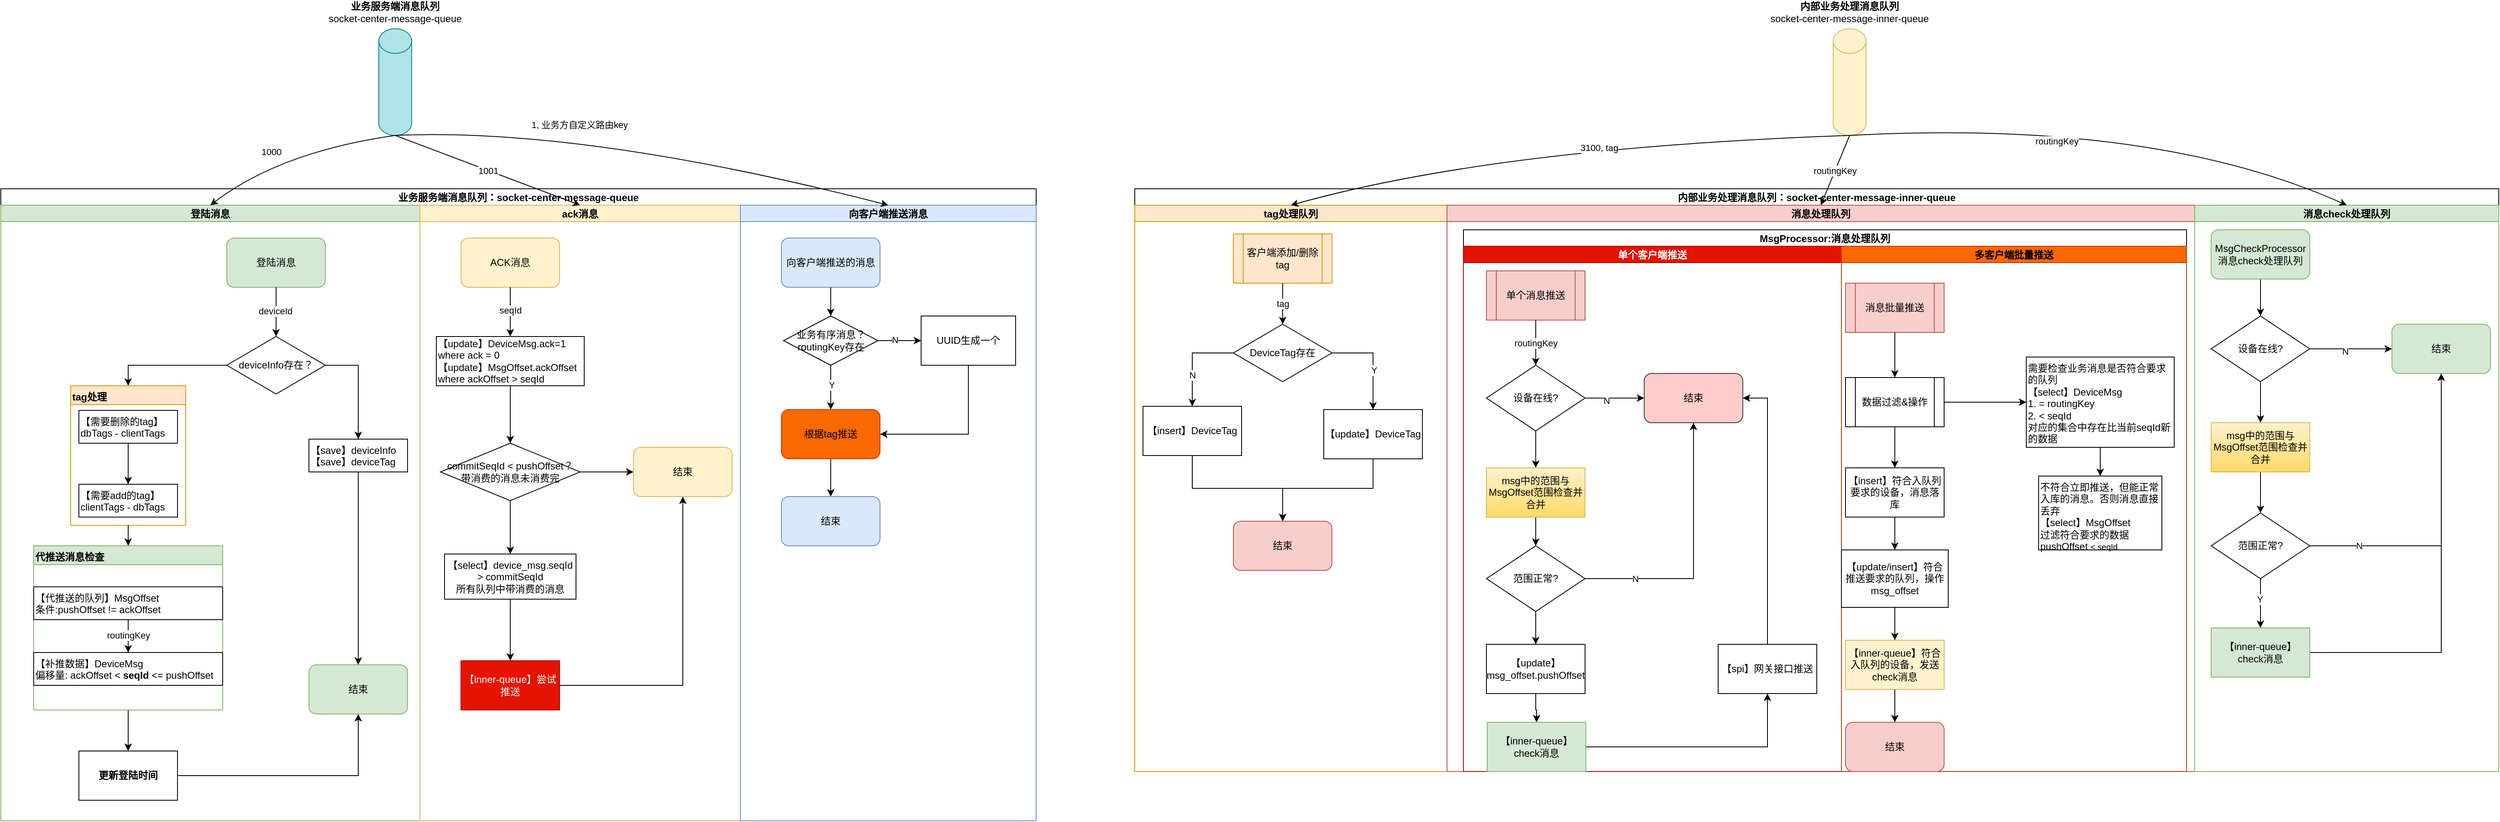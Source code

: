<mxfile version="14.8.3" type="github">
  <diagram id="7w6xEFenMqmiEfSMvMpZ" name="第 1 页">
    <mxGraphModel dx="1940" dy="662" grid="1" gridSize="10" guides="1" tooltips="1" connect="1" arrows="1" fold="1" page="1" pageScale="1" pageWidth="827" pageHeight="1169" math="0" shadow="0">
      <root>
        <mxCell id="0" />
        <mxCell id="1" parent="0" />
        <mxCell id="EohFfbry857YQSvMEl9U-1" value="" style="shape=cylinder3;whiteSpace=wrap;html=1;boundedLbl=1;backgroundOutline=1;size=15;fillColor=#b0e3e6;strokeColor=#0e8088;" parent="1" vertex="1">
          <mxGeometry x="-360" y="60" width="40" height="130" as="geometry" />
        </mxCell>
        <mxCell id="EohFfbry857YQSvMEl9U-2" value="&lt;b&gt;业务服务端消息队列&lt;/b&gt;&lt;br&gt;socket-center-message-queue" style="text;html=1;strokeColor=none;fillColor=none;align=center;verticalAlign=middle;whiteSpace=wrap;rounded=0;" parent="1" vertex="1">
          <mxGeometry x="-425" y="30" width="170" height="20" as="geometry" />
        </mxCell>
        <mxCell id="EohFfbry857YQSvMEl9U-5" value="" style="shape=cylinder3;whiteSpace=wrap;html=1;boundedLbl=1;backgroundOutline=1;size=15;fillColor=#fff2cc;strokeColor=#d6b656;" parent="1" vertex="1">
          <mxGeometry x="1410" y="60" width="40" height="130" as="geometry" />
        </mxCell>
        <mxCell id="EohFfbry857YQSvMEl9U-6" value="&lt;b&gt;内部业务处理消息队列&lt;/b&gt;&lt;br&gt;socket-center-message-inner-queue" style="text;html=1;strokeColor=none;fillColor=none;align=center;verticalAlign=middle;whiteSpace=wrap;rounded=0;" parent="1" vertex="1">
          <mxGeometry x="1330" y="30" width="200" height="20" as="geometry" />
        </mxCell>
        <mxCell id="EohFfbry857YQSvMEl9U-13" value="业务服务端消息队列：socket-center-message-queue" style="swimlane;childLayout=stackLayout;resizeParent=1;resizeParentMax=0;startSize=20;" parent="1" vertex="1">
          <mxGeometry x="-820" y="255" width="1260" height="770" as="geometry">
            <mxRectangle x="-820" y="255" width="270" height="20" as="alternateBounds" />
          </mxGeometry>
        </mxCell>
        <mxCell id="EohFfbry857YQSvMEl9U-14" value="登陆消息" style="swimlane;startSize=20;fillColor=#d5e8d4;strokeColor=#82b366;" parent="EohFfbry857YQSvMEl9U-13" vertex="1">
          <mxGeometry y="20" width="510" height="750" as="geometry">
            <mxRectangle y="20" width="30" height="850" as="alternateBounds" />
          </mxGeometry>
        </mxCell>
        <mxCell id="EohFfbry857YQSvMEl9U-7" value="登陆消息" style="rounded=1;whiteSpace=wrap;html=1;fillColor=#d5e8d4;strokeColor=#82b366;" parent="EohFfbry857YQSvMEl9U-14" vertex="1">
          <mxGeometry x="275" y="40" width="120" height="60" as="geometry" />
        </mxCell>
        <mxCell id="EohFfbry857YQSvMEl9U-23" value="deviceInfo存在？" style="rhombus;whiteSpace=wrap;html=1;" parent="EohFfbry857YQSvMEl9U-14" vertex="1">
          <mxGeometry x="275" y="160" width="120" height="70" as="geometry" />
        </mxCell>
        <mxCell id="EohFfbry857YQSvMEl9U-24" style="edgeStyle=orthogonalEdgeStyle;rounded=0;orthogonalLoop=1;jettySize=auto;html=1;" parent="EohFfbry857YQSvMEl9U-14" source="EohFfbry857YQSvMEl9U-7" target="EohFfbry857YQSvMEl9U-23" edge="1">
          <mxGeometry relative="1" as="geometry" />
        </mxCell>
        <mxCell id="EohFfbry857YQSvMEl9U-25" value="deviceId" style="edgeLabel;html=1;align=center;verticalAlign=middle;resizable=0;points=[];" parent="EohFfbry857YQSvMEl9U-24" vertex="1" connectable="0">
          <mxGeometry x="-0.033" y="-1" relative="1" as="geometry">
            <mxPoint as="offset" />
          </mxGeometry>
        </mxCell>
        <mxCell id="EohFfbry857YQSvMEl9U-27" value="&lt;div style=&quot;&quot;&gt;&lt;span&gt;【save】deviceInfo&lt;/span&gt;&lt;/div&gt;&lt;span&gt;&lt;div style=&quot;&quot;&gt;&lt;span&gt;【save】deviceTag&lt;/span&gt;&lt;/div&gt;&lt;/span&gt;" style="rounded=0;whiteSpace=wrap;html=1;verticalAlign=top;align=left;" parent="EohFfbry857YQSvMEl9U-14" vertex="1">
          <mxGeometry x="375" y="285" width="120" height="40" as="geometry" />
        </mxCell>
        <mxCell id="EohFfbry857YQSvMEl9U-28" style="edgeStyle=orthogonalEdgeStyle;rounded=0;orthogonalLoop=1;jettySize=auto;html=1;exitX=1;exitY=0.5;exitDx=0;exitDy=0;" parent="EohFfbry857YQSvMEl9U-14" source="EohFfbry857YQSvMEl9U-23" target="EohFfbry857YQSvMEl9U-27" edge="1">
          <mxGeometry relative="1" as="geometry" />
        </mxCell>
        <mxCell id="EohFfbry857YQSvMEl9U-34" value="tag处理" style="swimlane;align=left;verticalAlign=top;fillColor=#ffe6cc;strokeColor=#d79b00;" parent="EohFfbry857YQSvMEl9U-14" vertex="1">
          <mxGeometry x="85" y="220" width="140" height="170" as="geometry">
            <mxRectangle x="85" y="260" width="70" height="23" as="alternateBounds" />
          </mxGeometry>
        </mxCell>
        <mxCell id="EohFfbry857YQSvMEl9U-29" value="【需要删除的tag】dbTags - clientTags" style="rounded=0;whiteSpace=wrap;html=1;align=left;verticalAlign=top;" parent="EohFfbry857YQSvMEl9U-34" vertex="1">
          <mxGeometry x="10" y="30" width="120" height="40" as="geometry" />
        </mxCell>
        <mxCell id="EohFfbry857YQSvMEl9U-30" value="【需要add的tag】clientTags - dbTags" style="rounded=0;whiteSpace=wrap;html=1;align=left;verticalAlign=top;" parent="EohFfbry857YQSvMEl9U-34" vertex="1">
          <mxGeometry x="10" y="120" width="120" height="40" as="geometry" />
        </mxCell>
        <mxCell id="EohFfbry857YQSvMEl9U-33" style="edgeStyle=orthogonalEdgeStyle;rounded=0;orthogonalLoop=1;jettySize=auto;html=1;" parent="EohFfbry857YQSvMEl9U-34" source="EohFfbry857YQSvMEl9U-29" target="EohFfbry857YQSvMEl9U-30" edge="1">
          <mxGeometry relative="1" as="geometry" />
        </mxCell>
        <mxCell id="EohFfbry857YQSvMEl9U-35" style="edgeStyle=orthogonalEdgeStyle;rounded=0;orthogonalLoop=1;jettySize=auto;html=1;entryX=0.5;entryY=0;entryDx=0;entryDy=0;exitX=0;exitY=0.5;exitDx=0;exitDy=0;" parent="EohFfbry857YQSvMEl9U-14" source="EohFfbry857YQSvMEl9U-23" target="EohFfbry857YQSvMEl9U-34" edge="1">
          <mxGeometry relative="1" as="geometry" />
        </mxCell>
        <mxCell id="iMkB06L4qrf0kSZZPwwf-2" value="" style="edgeStyle=orthogonalEdgeStyle;rounded=0;orthogonalLoop=1;jettySize=auto;html=1;" edge="1" parent="EohFfbry857YQSvMEl9U-14" source="EohFfbry857YQSvMEl9U-36" target="iMkB06L4qrf0kSZZPwwf-1">
          <mxGeometry relative="1" as="geometry" />
        </mxCell>
        <mxCell id="EohFfbry857YQSvMEl9U-36" value="代推送消息检查" style="swimlane;align=left;verticalAlign=top;fillColor=#d5e8d4;strokeColor=#82b366;" parent="EohFfbry857YQSvMEl9U-14" vertex="1">
          <mxGeometry x="40" y="415" width="230" height="200" as="geometry">
            <mxRectangle x="40" y="490" width="120" height="23" as="alternateBounds" />
          </mxGeometry>
        </mxCell>
        <mxCell id="EohFfbry857YQSvMEl9U-39" style="edgeStyle=orthogonalEdgeStyle;rounded=0;orthogonalLoop=1;jettySize=auto;html=1;" parent="EohFfbry857YQSvMEl9U-36" source="EohFfbry857YQSvMEl9U-37" target="EohFfbry857YQSvMEl9U-38" edge="1">
          <mxGeometry relative="1" as="geometry" />
        </mxCell>
        <mxCell id="EohFfbry857YQSvMEl9U-45" value="routingKey" style="edgeLabel;html=1;align=center;verticalAlign=middle;resizable=0;points=[];" parent="EohFfbry857YQSvMEl9U-39" vertex="1" connectable="0">
          <mxGeometry x="-0.05" relative="1" as="geometry">
            <mxPoint as="offset" />
          </mxGeometry>
        </mxCell>
        <mxCell id="EohFfbry857YQSvMEl9U-37" value="【代推送的队列】MsgOffset&lt;br&gt;条件:pushOffset !=&amp;nbsp;ackOffset" style="rounded=0;whiteSpace=wrap;html=1;align=left;verticalAlign=top;" parent="EohFfbry857YQSvMEl9U-36" vertex="1">
          <mxGeometry y="50" width="230" height="40" as="geometry" />
        </mxCell>
        <mxCell id="EohFfbry857YQSvMEl9U-38" value="【补推数据】DeviceMsg&lt;br&gt;偏移量: ackOffset &amp;lt; &lt;b&gt;seqId&lt;/b&gt; &amp;lt;= pushOffset" style="rounded=0;whiteSpace=wrap;html=1;align=left;verticalAlign=top;" parent="EohFfbry857YQSvMEl9U-36" vertex="1">
          <mxGeometry y="130" width="230" height="40" as="geometry" />
        </mxCell>
        <mxCell id="EohFfbry857YQSvMEl9U-47" style="edgeStyle=orthogonalEdgeStyle;rounded=0;orthogonalLoop=1;jettySize=auto;html=1;" parent="EohFfbry857YQSvMEl9U-14" source="EohFfbry857YQSvMEl9U-34" target="EohFfbry857YQSvMEl9U-36" edge="1">
          <mxGeometry relative="1" as="geometry" />
        </mxCell>
        <mxCell id="EohFfbry857YQSvMEl9U-41" value="结束" style="rounded=1;whiteSpace=wrap;html=1;align=center;verticalAlign=middle;fillColor=#d5e8d4;strokeColor=#82b366;" parent="EohFfbry857YQSvMEl9U-14" vertex="1">
          <mxGeometry x="375" y="560" width="120" height="60" as="geometry" />
        </mxCell>
        <mxCell id="EohFfbry857YQSvMEl9U-43" style="edgeStyle=orthogonalEdgeStyle;rounded=0;orthogonalLoop=1;jettySize=auto;html=1;" parent="EohFfbry857YQSvMEl9U-14" source="EohFfbry857YQSvMEl9U-27" target="EohFfbry857YQSvMEl9U-41" edge="1">
          <mxGeometry relative="1" as="geometry" />
        </mxCell>
        <mxCell id="iMkB06L4qrf0kSZZPwwf-3" style="edgeStyle=orthogonalEdgeStyle;rounded=0;orthogonalLoop=1;jettySize=auto;html=1;entryX=0.5;entryY=1;entryDx=0;entryDy=0;" edge="1" parent="EohFfbry857YQSvMEl9U-14" source="iMkB06L4qrf0kSZZPwwf-1" target="EohFfbry857YQSvMEl9U-41">
          <mxGeometry relative="1" as="geometry" />
        </mxCell>
        <mxCell id="iMkB06L4qrf0kSZZPwwf-1" value="更新登陆时间" style="whiteSpace=wrap;html=1;fontStyle=1;align=center;verticalAlign=middle;startSize=23;" vertex="1" parent="EohFfbry857YQSvMEl9U-14">
          <mxGeometry x="95" y="665" width="120" height="60" as="geometry" />
        </mxCell>
        <mxCell id="EohFfbry857YQSvMEl9U-15" value="ack消息" style="swimlane;startSize=20;fillColor=#fff2cc;strokeColor=#d6b656;" parent="EohFfbry857YQSvMEl9U-13" vertex="1">
          <mxGeometry x="510" y="20" width="390" height="750" as="geometry">
            <mxRectangle x="540" y="20" width="30" height="850" as="alternateBounds" />
          </mxGeometry>
        </mxCell>
        <mxCell id="EohFfbry857YQSvMEl9U-8" value="ACK消息" style="rounded=1;whiteSpace=wrap;html=1;fillColor=#fff2cc;strokeColor=#d6b656;" parent="EohFfbry857YQSvMEl9U-15" vertex="1">
          <mxGeometry x="50" y="40" width="120" height="60" as="geometry" />
        </mxCell>
        <mxCell id="iMkB06L4qrf0kSZZPwwf-27" value="" style="edgeStyle=orthogonalEdgeStyle;rounded=0;orthogonalLoop=1;jettySize=auto;html=1;" edge="1" parent="EohFfbry857YQSvMEl9U-15" source="EohFfbry857YQSvMEl9U-48" target="iMkB06L4qrf0kSZZPwwf-26">
          <mxGeometry relative="1" as="geometry" />
        </mxCell>
        <mxCell id="EohFfbry857YQSvMEl9U-48" value="【update】DeviceMsg.ack=1 where ack = 0&lt;br&gt;【update】MsgOffset.ackOffset where ackOffset &amp;gt; seqId" style="rounded=0;whiteSpace=wrap;html=1;align=left;verticalAlign=middle;" parent="EohFfbry857YQSvMEl9U-15" vertex="1">
          <mxGeometry x="20" y="160" width="180" height="60" as="geometry" />
        </mxCell>
        <mxCell id="EohFfbry857YQSvMEl9U-49" style="edgeStyle=orthogonalEdgeStyle;rounded=0;orthogonalLoop=1;jettySize=auto;html=1;" parent="EohFfbry857YQSvMEl9U-15" source="EohFfbry857YQSvMEl9U-8" target="EohFfbry857YQSvMEl9U-48" edge="1">
          <mxGeometry relative="1" as="geometry" />
        </mxCell>
        <mxCell id="EohFfbry857YQSvMEl9U-50" value="seqId" style="edgeLabel;html=1;align=center;verticalAlign=middle;resizable=0;points=[];" parent="EohFfbry857YQSvMEl9U-49" vertex="1" connectable="0">
          <mxGeometry x="-0.067" relative="1" as="geometry">
            <mxPoint as="offset" />
          </mxGeometry>
        </mxCell>
        <mxCell id="iMkB06L4qrf0kSZZPwwf-30" style="edgeStyle=orthogonalEdgeStyle;rounded=0;orthogonalLoop=1;jettySize=auto;html=1;entryX=0;entryY=0.5;entryDx=0;entryDy=0;" edge="1" parent="EohFfbry857YQSvMEl9U-15" source="iMkB06L4qrf0kSZZPwwf-26" target="iMkB06L4qrf0kSZZPwwf-29">
          <mxGeometry relative="1" as="geometry" />
        </mxCell>
        <mxCell id="iMkB06L4qrf0kSZZPwwf-32" value="" style="edgeStyle=orthogonalEdgeStyle;rounded=0;orthogonalLoop=1;jettySize=auto;html=1;" edge="1" parent="EohFfbry857YQSvMEl9U-15" source="iMkB06L4qrf0kSZZPwwf-26" target="iMkB06L4qrf0kSZZPwwf-31">
          <mxGeometry relative="1" as="geometry" />
        </mxCell>
        <mxCell id="iMkB06L4qrf0kSZZPwwf-26" value="commitSeqId &amp;lt;&amp;nbsp;pushOffset？&lt;br&gt;带消费的消息未消费完" style="rhombus;whiteSpace=wrap;html=1;rounded=0;align=center;" vertex="1" parent="EohFfbry857YQSvMEl9U-15">
          <mxGeometry x="25" y="290" width="170" height="70" as="geometry" />
        </mxCell>
        <mxCell id="iMkB06L4qrf0kSZZPwwf-29" value="结束" style="rounded=1;whiteSpace=wrap;html=1;align=center;verticalAlign=middle;fillColor=#fff2cc;strokeColor=#d6b656;" vertex="1" parent="EohFfbry857YQSvMEl9U-15">
          <mxGeometry x="260" y="295" width="120" height="60" as="geometry" />
        </mxCell>
        <mxCell id="iMkB06L4qrf0kSZZPwwf-34" style="edgeStyle=orthogonalEdgeStyle;rounded=0;orthogonalLoop=1;jettySize=auto;html=1;entryX=0.5;entryY=0;entryDx=0;entryDy=0;" edge="1" parent="EohFfbry857YQSvMEl9U-15" source="iMkB06L4qrf0kSZZPwwf-31" target="iMkB06L4qrf0kSZZPwwf-33">
          <mxGeometry relative="1" as="geometry" />
        </mxCell>
        <mxCell id="iMkB06L4qrf0kSZZPwwf-31" value="【select】device_msg.seqId &amp;gt; commitSeqId&lt;br&gt;所有队列中带消费的消息" style="whiteSpace=wrap;html=1;rounded=0;" vertex="1" parent="EohFfbry857YQSvMEl9U-15">
          <mxGeometry x="30" y="425" width="160" height="55" as="geometry" />
        </mxCell>
        <mxCell id="iMkB06L4qrf0kSZZPwwf-35" style="edgeStyle=orthogonalEdgeStyle;rounded=0;orthogonalLoop=1;jettySize=auto;html=1;entryX=0.5;entryY=1;entryDx=0;entryDy=0;" edge="1" parent="EohFfbry857YQSvMEl9U-15" source="iMkB06L4qrf0kSZZPwwf-33" target="iMkB06L4qrf0kSZZPwwf-29">
          <mxGeometry relative="1" as="geometry" />
        </mxCell>
        <mxCell id="iMkB06L4qrf0kSZZPwwf-33" value="【inner-queue】尝试推送" style="rounded=0;whiteSpace=wrap;html=1;align=center;verticalAlign=middle;fillColor=#e51400;strokeColor=#B20000;fontColor=#ffffff;" vertex="1" parent="EohFfbry857YQSvMEl9U-15">
          <mxGeometry x="50" y="555" width="120" height="60" as="geometry" />
        </mxCell>
        <mxCell id="iMkB06L4qrf0kSZZPwwf-6" value="向客户端推送消息" style="swimlane;startSize=20;fillColor=#dae8fc;strokeColor=#6c8ebf;" vertex="1" parent="EohFfbry857YQSvMEl9U-13">
          <mxGeometry x="900" y="20" width="360" height="750" as="geometry">
            <mxRectangle x="540" y="20" width="30" height="850" as="alternateBounds" />
          </mxGeometry>
        </mxCell>
        <mxCell id="EohFfbry857YQSvMEl9U-9" value="向客户端推送的消息" style="rounded=1;whiteSpace=wrap;html=1;fillColor=#dae8fc;strokeColor=#6c8ebf;" parent="iMkB06L4qrf0kSZZPwwf-6" vertex="1">
          <mxGeometry x="50" y="40" width="120" height="60" as="geometry" />
        </mxCell>
        <mxCell id="iMkB06L4qrf0kSZZPwwf-21" style="edgeStyle=orthogonalEdgeStyle;rounded=0;orthogonalLoop=1;jettySize=auto;html=1;" edge="1" parent="iMkB06L4qrf0kSZZPwwf-6" source="EohFfbry857YQSvMEl9U-66" target="EohFfbry857YQSvMEl9U-72">
          <mxGeometry relative="1" as="geometry" />
        </mxCell>
        <mxCell id="iMkB06L4qrf0kSZZPwwf-22" value="N" style="edgeLabel;html=1;align=center;verticalAlign=middle;resizable=0;points=[];" vertex="1" connectable="0" parent="iMkB06L4qrf0kSZZPwwf-21">
          <mxGeometry x="-0.21" y="1" relative="1" as="geometry">
            <mxPoint as="offset" />
          </mxGeometry>
        </mxCell>
        <mxCell id="iMkB06L4qrf0kSZZPwwf-24" style="edgeStyle=orthogonalEdgeStyle;rounded=0;orthogonalLoop=1;jettySize=auto;html=1;entryX=0.5;entryY=0;entryDx=0;entryDy=0;" edge="1" parent="iMkB06L4qrf0kSZZPwwf-6" source="EohFfbry857YQSvMEl9U-66" target="EohFfbry857YQSvMEl9U-144">
          <mxGeometry relative="1" as="geometry" />
        </mxCell>
        <mxCell id="iMkB06L4qrf0kSZZPwwf-25" value="Y" style="edgeLabel;html=1;align=center;verticalAlign=middle;resizable=0;points=[];" vertex="1" connectable="0" parent="iMkB06L4qrf0kSZZPwwf-24">
          <mxGeometry x="-0.137" y="1" relative="1" as="geometry">
            <mxPoint as="offset" />
          </mxGeometry>
        </mxCell>
        <mxCell id="EohFfbry857YQSvMEl9U-66" value="业务有序消息？&lt;br&gt;routingKey存在" style="rhombus;whiteSpace=wrap;html=1;align=center;verticalAlign=middle;" parent="iMkB06L4qrf0kSZZPwwf-6" vertex="1">
          <mxGeometry x="52.5" y="135" width="115" height="60" as="geometry" />
        </mxCell>
        <mxCell id="EohFfbry857YQSvMEl9U-67" style="edgeStyle=orthogonalEdgeStyle;rounded=0;orthogonalLoop=1;jettySize=auto;html=1;" parent="iMkB06L4qrf0kSZZPwwf-6" source="EohFfbry857YQSvMEl9U-9" target="EohFfbry857YQSvMEl9U-66" edge="1">
          <mxGeometry relative="1" as="geometry" />
        </mxCell>
        <mxCell id="iMkB06L4qrf0kSZZPwwf-23" style="edgeStyle=orthogonalEdgeStyle;rounded=0;orthogonalLoop=1;jettySize=auto;html=1;entryX=1;entryY=0.5;entryDx=0;entryDy=0;exitX=0.5;exitY=1;exitDx=0;exitDy=0;" edge="1" parent="iMkB06L4qrf0kSZZPwwf-6" source="EohFfbry857YQSvMEl9U-72" target="EohFfbry857YQSvMEl9U-144">
          <mxGeometry relative="1" as="geometry" />
        </mxCell>
        <mxCell id="EohFfbry857YQSvMEl9U-72" value="UUID生成一个" style="rounded=0;whiteSpace=wrap;html=1;align=center;verticalAlign=middle;" parent="iMkB06L4qrf0kSZZPwwf-6" vertex="1">
          <mxGeometry x="220" y="135" width="115" height="60" as="geometry" />
        </mxCell>
        <mxCell id="iMkB06L4qrf0kSZZPwwf-37" style="edgeStyle=orthogonalEdgeStyle;rounded=0;orthogonalLoop=1;jettySize=auto;html=1;" edge="1" parent="iMkB06L4qrf0kSZZPwwf-6" source="EohFfbry857YQSvMEl9U-144" target="iMkB06L4qrf0kSZZPwwf-36">
          <mxGeometry relative="1" as="geometry" />
        </mxCell>
        <mxCell id="EohFfbry857YQSvMEl9U-144" value="根据tag推送" style="rounded=1;whiteSpace=wrap;html=1;align=center;verticalAlign=middle;fillColor=#fa6800;strokeColor=#C73500;fontColor=#000000;" parent="iMkB06L4qrf0kSZZPwwf-6" vertex="1">
          <mxGeometry x="50" y="249" width="120" height="60" as="geometry" />
        </mxCell>
        <mxCell id="iMkB06L4qrf0kSZZPwwf-36" value="结束" style="rounded=1;whiteSpace=wrap;html=1;fillColor=#dae8fc;strokeColor=#6c8ebf;" vertex="1" parent="iMkB06L4qrf0kSZZPwwf-6">
          <mxGeometry x="50" y="355" width="120" height="60" as="geometry" />
        </mxCell>
        <mxCell id="EohFfbry857YQSvMEl9U-18" value="" style="curved=1;endArrow=classic;html=1;exitX=0.5;exitY=1;exitDx=0;exitDy=0;exitPerimeter=0;entryX=0.5;entryY=0;entryDx=0;entryDy=0;" parent="1" source="EohFfbry857YQSvMEl9U-1" target="EohFfbry857YQSvMEl9U-14" edge="1">
          <mxGeometry width="50" height="50" relative="1" as="geometry">
            <mxPoint x="-465" y="175" as="sourcePoint" />
            <mxPoint x="-425" y="185" as="targetPoint" />
            <Array as="points">
              <mxPoint x="-480" y="210" />
            </Array>
          </mxGeometry>
        </mxCell>
        <mxCell id="EohFfbry857YQSvMEl9U-20" value="1000" style="edgeLabel;html=1;align=center;verticalAlign=middle;resizable=0;points=[];" parent="EohFfbry857YQSvMEl9U-18" vertex="1" connectable="0">
          <mxGeometry x="0.207" y="-7" relative="1" as="geometry">
            <mxPoint as="offset" />
          </mxGeometry>
        </mxCell>
        <mxCell id="EohFfbry857YQSvMEl9U-79" value="" style="curved=1;endArrow=classic;html=1;entryX=0.5;entryY=0;entryDx=0;entryDy=0;" parent="1" target="iMkB06L4qrf0kSZZPwwf-6" edge="1">
          <mxGeometry width="50" height="50" relative="1" as="geometry">
            <mxPoint x="-340" y="190" as="sourcePoint" />
            <mxPoint x="93.5" y="315" as="targetPoint" />
            <Array as="points">
              <mxPoint x="-110" y="180" />
            </Array>
          </mxGeometry>
        </mxCell>
        <mxCell id="EohFfbry857YQSvMEl9U-215" value="1, 业务方自定义路由key" style="edgeLabel;html=1;align=center;verticalAlign=middle;resizable=0;points=[];" parent="EohFfbry857YQSvMEl9U-79" vertex="1" connectable="0">
          <mxGeometry x="-0.268" y="4" relative="1" as="geometry">
            <mxPoint as="offset" />
          </mxGeometry>
        </mxCell>
        <mxCell id="EohFfbry857YQSvMEl9U-80" value="内部业务处理消息队列：socket-center-message-inner-queue" style="swimlane;childLayout=stackLayout;resizeParent=1;resizeParentMax=0;startSize=20;align=center;verticalAlign=middle;" parent="1" vertex="1">
          <mxGeometry x="560" y="255" width="1660" height="710" as="geometry">
            <mxRectangle x="430" y="255" width="370" height="20" as="alternateBounds" />
          </mxGeometry>
        </mxCell>
        <mxCell id="EohFfbry857YQSvMEl9U-81" value="tag处理队列" style="swimlane;startSize=20;fillColor=#ffe6cc;strokeColor=#d79b00;" parent="EohFfbry857YQSvMEl9U-80" vertex="1">
          <mxGeometry y="20" width="380" height="690" as="geometry">
            <mxRectangle y="20" width="30" height="460" as="alternateBounds" />
          </mxGeometry>
        </mxCell>
        <mxCell id="EohFfbry857YQSvMEl9U-164" value="&lt;span&gt;客户端添加/删除tag&lt;/span&gt;" style="shape=process;whiteSpace=wrap;html=1;backgroundOutline=1;align=center;verticalAlign=middle;fillColor=#ffe6cc;strokeColor=#d79b00;" parent="EohFfbry857YQSvMEl9U-81" vertex="1">
          <mxGeometry x="120" y="35" width="120" height="60" as="geometry" />
        </mxCell>
        <mxCell id="EohFfbry857YQSvMEl9U-167" value="tag" style="edgeStyle=orthogonalEdgeStyle;rounded=0;orthogonalLoop=1;jettySize=auto;html=1;" parent="EohFfbry857YQSvMEl9U-81" source="EohFfbry857YQSvMEl9U-164" target="EohFfbry857YQSvMEl9U-94" edge="1">
          <mxGeometry relative="1" as="geometry" />
        </mxCell>
        <mxCell id="EohFfbry857YQSvMEl9U-94" value="DeviceTag存在" style="rhombus;whiteSpace=wrap;html=1;align=center;verticalAlign=middle;" parent="EohFfbry857YQSvMEl9U-81" vertex="1">
          <mxGeometry x="120" y="145" width="120" height="70" as="geometry" />
        </mxCell>
        <mxCell id="EohFfbry857YQSvMEl9U-221" style="edgeStyle=orthogonalEdgeStyle;rounded=0;orthogonalLoop=1;jettySize=auto;html=1;exitX=1;exitY=0.5;exitDx=0;exitDy=0;" parent="EohFfbry857YQSvMEl9U-81" source="EohFfbry857YQSvMEl9U-94" target="EohFfbry857YQSvMEl9U-99" edge="1">
          <mxGeometry relative="1" as="geometry" />
        </mxCell>
        <mxCell id="EohFfbry857YQSvMEl9U-223" value="Y" style="edgeLabel;html=1;align=center;verticalAlign=middle;resizable=0;points=[];" parent="EohFfbry857YQSvMEl9U-221" vertex="1" connectable="0">
          <mxGeometry x="0.196" y="1" relative="1" as="geometry">
            <mxPoint as="offset" />
          </mxGeometry>
        </mxCell>
        <mxCell id="EohFfbry857YQSvMEl9U-99" value="【update】DeviceTag" style="rounded=0;whiteSpace=wrap;html=1;align=center;verticalAlign=middle;" parent="EohFfbry857YQSvMEl9U-81" vertex="1">
          <mxGeometry x="230" y="249" width="120" height="60" as="geometry" />
        </mxCell>
        <mxCell id="EohFfbry857YQSvMEl9U-117" style="edgeStyle=orthogonalEdgeStyle;rounded=0;orthogonalLoop=1;jettySize=auto;html=1;entryX=0.5;entryY=0;entryDx=0;entryDy=0;exitX=0.5;exitY=1;exitDx=0;exitDy=0;" parent="EohFfbry857YQSvMEl9U-81" source="EohFfbry857YQSvMEl9U-99" target="EohFfbry857YQSvMEl9U-116" edge="1">
          <mxGeometry relative="1" as="geometry">
            <Array as="points">
              <mxPoint x="290" y="345" />
              <mxPoint x="180" y="345" />
            </Array>
          </mxGeometry>
        </mxCell>
        <mxCell id="EohFfbry857YQSvMEl9U-116" value="结束" style="rounded=1;whiteSpace=wrap;html=1;align=center;verticalAlign=middle;fillColor=#f8cecc;strokeColor=#b85450;" parent="EohFfbry857YQSvMEl9U-81" vertex="1">
          <mxGeometry x="120" y="385" width="120" height="60" as="geometry" />
        </mxCell>
        <mxCell id="EohFfbry857YQSvMEl9U-97" value="【insert】DeviceTag" style="rounded=0;whiteSpace=wrap;html=1;align=center;verticalAlign=middle;" parent="EohFfbry857YQSvMEl9U-81" vertex="1">
          <mxGeometry x="10" y="245" width="120" height="60" as="geometry" />
        </mxCell>
        <mxCell id="EohFfbry857YQSvMEl9U-122" style="edgeStyle=orthogonalEdgeStyle;rounded=0;orthogonalLoop=1;jettySize=auto;html=1;entryX=0.5;entryY=0;entryDx=0;entryDy=0;" parent="EohFfbry857YQSvMEl9U-81" source="EohFfbry857YQSvMEl9U-97" target="EohFfbry857YQSvMEl9U-116" edge="1">
          <mxGeometry relative="1" as="geometry" />
        </mxCell>
        <mxCell id="EohFfbry857YQSvMEl9U-220" style="edgeStyle=orthogonalEdgeStyle;rounded=0;orthogonalLoop=1;jettySize=auto;html=1;entryX=0.5;entryY=0;entryDx=0;entryDy=0;exitX=0;exitY=0.5;exitDx=0;exitDy=0;" parent="EohFfbry857YQSvMEl9U-81" source="EohFfbry857YQSvMEl9U-94" target="EohFfbry857YQSvMEl9U-97" edge="1">
          <mxGeometry relative="1" as="geometry" />
        </mxCell>
        <mxCell id="EohFfbry857YQSvMEl9U-222" value="N" style="edgeLabel;html=1;align=center;verticalAlign=middle;resizable=0;points=[];" parent="EohFfbry857YQSvMEl9U-220" vertex="1" connectable="0">
          <mxGeometry x="0.341" relative="1" as="geometry">
            <mxPoint as="offset" />
          </mxGeometry>
        </mxCell>
        <mxCell id="EohFfbry857YQSvMEl9U-82" value="消息处理队列" style="swimlane;startSize=20;fillColor=#f8cecc;strokeColor=#b85450;" parent="EohFfbry857YQSvMEl9U-80" vertex="1">
          <mxGeometry x="380" y="20" width="910" height="690" as="geometry">
            <mxRectangle x="580" y="20" width="30" height="1249" as="alternateBounds" />
          </mxGeometry>
        </mxCell>
        <mxCell id="EohFfbry857YQSvMEl9U-224" value="MsgProcessor:消息处理队列" style="swimlane;childLayout=stackLayout;resizeParent=1;resizeParentMax=0;startSize=20;align=center;verticalAlign=middle;" parent="EohFfbry857YQSvMEl9U-82" vertex="1">
          <mxGeometry x="20" y="30" width="880" height="660" as="geometry" />
        </mxCell>
        <mxCell id="EohFfbry857YQSvMEl9U-225" value="单个客户端推送" style="swimlane;startSize=20;fillColor=#e51400;strokeColor=#B20000;fontColor=#ffffff;" parent="EohFfbry857YQSvMEl9U-224" vertex="1">
          <mxGeometry y="20" width="460" height="640" as="geometry">
            <mxRectangle y="20" width="30" height="640" as="alternateBounds" />
          </mxGeometry>
        </mxCell>
        <mxCell id="EohFfbry857YQSvMEl9U-160" value="&lt;span&gt;单个消息推送&lt;/span&gt;" style="shape=process;whiteSpace=wrap;html=1;backgroundOutline=1;align=center;verticalAlign=middle;fillColor=#f8cecc;strokeColor=#b85450;" parent="EohFfbry857YQSvMEl9U-225" vertex="1">
          <mxGeometry x="28" y="30" width="120" height="60" as="geometry" />
        </mxCell>
        <mxCell id="iMkB06L4qrf0kSZZPwwf-40" style="edgeStyle=orthogonalEdgeStyle;rounded=0;orthogonalLoop=1;jettySize=auto;html=1;entryX=0;entryY=0.5;entryDx=0;entryDy=0;" edge="1" parent="EohFfbry857YQSvMEl9U-225" source="EohFfbry857YQSvMEl9U-125" target="iMkB06L4qrf0kSZZPwwf-39">
          <mxGeometry relative="1" as="geometry" />
        </mxCell>
        <mxCell id="iMkB06L4qrf0kSZZPwwf-47" value="N" style="edgeLabel;html=1;align=center;verticalAlign=middle;resizable=0;points=[];" vertex="1" connectable="0" parent="iMkB06L4qrf0kSZZPwwf-40">
          <mxGeometry x="-0.291" y="-3" relative="1" as="geometry">
            <mxPoint as="offset" />
          </mxGeometry>
        </mxCell>
        <mxCell id="iMkB06L4qrf0kSZZPwwf-42" style="edgeStyle=orthogonalEdgeStyle;rounded=0;orthogonalLoop=1;jettySize=auto;html=1;entryX=0.5;entryY=0;entryDx=0;entryDy=0;" edge="1" parent="EohFfbry857YQSvMEl9U-225" source="EohFfbry857YQSvMEl9U-125" target="iMkB06L4qrf0kSZZPwwf-41">
          <mxGeometry relative="1" as="geometry" />
        </mxCell>
        <mxCell id="EohFfbry857YQSvMEl9U-125" value="设备在线?" style="rhombus;whiteSpace=wrap;html=1;align=center;verticalAlign=middle;" parent="EohFfbry857YQSvMEl9U-225" vertex="1">
          <mxGeometry x="28" y="145" width="120" height="80" as="geometry" />
        </mxCell>
        <mxCell id="EohFfbry857YQSvMEl9U-163" value="routingKey" style="edgeStyle=orthogonalEdgeStyle;rounded=0;orthogonalLoop=1;jettySize=auto;html=1;entryX=0.5;entryY=0;entryDx=0;entryDy=0;" parent="EohFfbry857YQSvMEl9U-225" source="EohFfbry857YQSvMEl9U-160" target="EohFfbry857YQSvMEl9U-125" edge="1">
          <mxGeometry relative="1" as="geometry" />
        </mxCell>
        <mxCell id="iMkB06L4qrf0kSZZPwwf-39" value="结束" style="rounded=1;whiteSpace=wrap;html=1;align=center;verticalAlign=middle;fillColor=#ffcccc;strokeColor=#36393d;" vertex="1" parent="EohFfbry857YQSvMEl9U-225">
          <mxGeometry x="220" y="155" width="120" height="60" as="geometry" />
        </mxCell>
        <mxCell id="iMkB06L4qrf0kSZZPwwf-45" style="edgeStyle=orthogonalEdgeStyle;rounded=0;orthogonalLoop=1;jettySize=auto;html=1;" edge="1" parent="EohFfbry857YQSvMEl9U-225" source="iMkB06L4qrf0kSZZPwwf-41" target="iMkB06L4qrf0kSZZPwwf-44">
          <mxGeometry relative="1" as="geometry" />
        </mxCell>
        <mxCell id="iMkB06L4qrf0kSZZPwwf-41" value="msg中的范围与MsgOffset范围检查并合并" style="rounded=0;whiteSpace=wrap;html=1;align=center;verticalAlign=middle;gradientColor=#ffd966;fillColor=#fff2cc;strokeColor=#d6b656;" vertex="1" parent="EohFfbry857YQSvMEl9U-225">
          <mxGeometry x="28" y="270" width="120" height="60" as="geometry" />
        </mxCell>
        <mxCell id="iMkB06L4qrf0kSZZPwwf-46" style="edgeStyle=orthogonalEdgeStyle;rounded=0;orthogonalLoop=1;jettySize=auto;html=1;entryX=0.5;entryY=1;entryDx=0;entryDy=0;" edge="1" parent="EohFfbry857YQSvMEl9U-225" source="iMkB06L4qrf0kSZZPwwf-44" target="iMkB06L4qrf0kSZZPwwf-39">
          <mxGeometry relative="1" as="geometry" />
        </mxCell>
        <mxCell id="iMkB06L4qrf0kSZZPwwf-48" value="N" style="edgeLabel;html=1;align=center;verticalAlign=middle;resizable=0;points=[];" vertex="1" connectable="0" parent="iMkB06L4qrf0kSZZPwwf-46">
          <mxGeometry x="-0.622" relative="1" as="geometry">
            <mxPoint as="offset" />
          </mxGeometry>
        </mxCell>
        <mxCell id="iMkB06L4qrf0kSZZPwwf-50" style="edgeStyle=orthogonalEdgeStyle;rounded=0;orthogonalLoop=1;jettySize=auto;html=1;" edge="1" parent="EohFfbry857YQSvMEl9U-225" source="iMkB06L4qrf0kSZZPwwf-44" target="iMkB06L4qrf0kSZZPwwf-49">
          <mxGeometry relative="1" as="geometry" />
        </mxCell>
        <mxCell id="iMkB06L4qrf0kSZZPwwf-44" value="范围正常?" style="rhombus;whiteSpace=wrap;html=1;align=center;verticalAlign=middle;" vertex="1" parent="EohFfbry857YQSvMEl9U-225">
          <mxGeometry x="28" y="365" width="120" height="80" as="geometry" />
        </mxCell>
        <mxCell id="iMkB06L4qrf0kSZZPwwf-52" style="edgeStyle=orthogonalEdgeStyle;rounded=0;orthogonalLoop=1;jettySize=auto;html=1;" edge="1" parent="EohFfbry857YQSvMEl9U-225" source="iMkB06L4qrf0kSZZPwwf-49" target="iMkB06L4qrf0kSZZPwwf-51">
          <mxGeometry relative="1" as="geometry" />
        </mxCell>
        <mxCell id="iMkB06L4qrf0kSZZPwwf-49" value="【update】msg_offset.pushOffset" style="rounded=0;whiteSpace=wrap;html=1;align=center;verticalAlign=middle;" vertex="1" parent="EohFfbry857YQSvMEl9U-225">
          <mxGeometry x="28" y="485" width="120" height="60" as="geometry" />
        </mxCell>
        <mxCell id="iMkB06L4qrf0kSZZPwwf-54" style="edgeStyle=orthogonalEdgeStyle;rounded=0;orthogonalLoop=1;jettySize=auto;html=1;entryX=0.5;entryY=1;entryDx=0;entryDy=0;" edge="1" parent="EohFfbry857YQSvMEl9U-225" source="iMkB06L4qrf0kSZZPwwf-51" target="iMkB06L4qrf0kSZZPwwf-53">
          <mxGeometry relative="1" as="geometry" />
        </mxCell>
        <mxCell id="iMkB06L4qrf0kSZZPwwf-51" value="【inner-queue】check消息" style="rounded=0;whiteSpace=wrap;html=1;align=center;verticalAlign=middle;fillColor=#d5e8d4;strokeColor=#82b366;" vertex="1" parent="EohFfbry857YQSvMEl9U-225">
          <mxGeometry x="29" y="580" width="120" height="60" as="geometry" />
        </mxCell>
        <mxCell id="iMkB06L4qrf0kSZZPwwf-55" style="edgeStyle=orthogonalEdgeStyle;rounded=0;orthogonalLoop=1;jettySize=auto;html=1;entryX=1;entryY=0.5;entryDx=0;entryDy=0;" edge="1" parent="EohFfbry857YQSvMEl9U-225" source="iMkB06L4qrf0kSZZPwwf-53" target="iMkB06L4qrf0kSZZPwwf-39">
          <mxGeometry relative="1" as="geometry" />
        </mxCell>
        <mxCell id="iMkB06L4qrf0kSZZPwwf-53" value="【spi】网关接口推送" style="rounded=0;whiteSpace=wrap;html=1;align=center;verticalAlign=middle;" vertex="1" parent="EohFfbry857YQSvMEl9U-225">
          <mxGeometry x="310" y="485" width="120" height="60" as="geometry" />
        </mxCell>
        <mxCell id="EohFfbry857YQSvMEl9U-226" value="多客户端批量推送" style="swimlane;startSize=20;fillColor=#fa6800;strokeColor=#C73500;fontColor=#000000;" parent="EohFfbry857YQSvMEl9U-224" vertex="1">
          <mxGeometry x="460" y="20" width="420" height="640" as="geometry">
            <mxRectangle x="460" y="20" width="30" height="640" as="alternateBounds" />
          </mxGeometry>
        </mxCell>
        <mxCell id="EohFfbry857YQSvMEl9U-171" value="消息批量推送" style="shape=process;whiteSpace=wrap;html=1;backgroundOutline=1;align=center;verticalAlign=middle;fillColor=#f8cecc;strokeColor=#b85450;" parent="EohFfbry857YQSvMEl9U-226" vertex="1">
          <mxGeometry x="5" y="45" width="120" height="60" as="geometry" />
        </mxCell>
        <mxCell id="EohFfbry857YQSvMEl9U-173" value="需要检查业务消息是否符合要求的队列&lt;br&gt;【select】DeviceMsg&lt;br&gt;1. = routingKey&amp;nbsp;&lt;br&gt;&lt;div&gt;&lt;span&gt;2. &amp;lt; seqId&lt;/span&gt;&lt;/div&gt;&lt;div&gt;对应的集合中存在比当前seqId新的数据&lt;/div&gt;" style="whiteSpace=wrap;html=1;align=left;verticalAlign=top;" parent="EohFfbry857YQSvMEl9U-226" vertex="1">
          <mxGeometry x="225" y="135" width="180" height="110" as="geometry" />
        </mxCell>
        <mxCell id="EohFfbry857YQSvMEl9U-175" value="不符合立即推送，但能正常入库的消息。否则消息直接丢弃&lt;br&gt;【select】MsgOffset&lt;br&gt;过滤符合要求的数据&lt;br&gt;pushOffset &lt;span style=&quot;font-size: 10px&quot;&gt;&amp;lt; seqId&lt;/span&gt;" style="whiteSpace=wrap;html=1;align=left;verticalAlign=top;" parent="EohFfbry857YQSvMEl9U-226" vertex="1">
          <mxGeometry x="240" y="280" width="150" height="90" as="geometry" />
        </mxCell>
        <mxCell id="EohFfbry857YQSvMEl9U-193" style="edgeStyle=orthogonalEdgeStyle;rounded=0;orthogonalLoop=1;jettySize=auto;html=1;" parent="EohFfbry857YQSvMEl9U-226" source="EohFfbry857YQSvMEl9U-173" target="EohFfbry857YQSvMEl9U-175" edge="1">
          <mxGeometry relative="1" as="geometry" />
        </mxCell>
        <mxCell id="EohFfbry857YQSvMEl9U-192" style="edgeStyle=orthogonalEdgeStyle;rounded=0;orthogonalLoop=1;jettySize=auto;html=1;" parent="EohFfbry857YQSvMEl9U-226" source="EohFfbry857YQSvMEl9U-179" target="EohFfbry857YQSvMEl9U-173" edge="1">
          <mxGeometry relative="1" as="geometry" />
        </mxCell>
        <mxCell id="EohFfbry857YQSvMEl9U-179" value="&lt;span style=&quot;font-weight: normal&quot;&gt;数据过滤&amp;amp;操作&lt;/span&gt;" style="shape=process;whiteSpace=wrap;html=1;backgroundOutline=1;align=center;verticalAlign=middle;fontStyle=1" parent="EohFfbry857YQSvMEl9U-226" vertex="1">
          <mxGeometry x="5" y="160" width="120" height="60" as="geometry" />
        </mxCell>
        <mxCell id="EohFfbry857YQSvMEl9U-180" style="edgeStyle=orthogonalEdgeStyle;rounded=0;orthogonalLoop=1;jettySize=auto;html=1;" parent="EohFfbry857YQSvMEl9U-226" source="EohFfbry857YQSvMEl9U-171" target="EohFfbry857YQSvMEl9U-179" edge="1">
          <mxGeometry relative="1" as="geometry" />
        </mxCell>
        <mxCell id="EohFfbry857YQSvMEl9U-182" value="【insert】符合入队列要求的设备，消息落库" style="rounded=0;whiteSpace=wrap;html=1;align=center;verticalAlign=middle;" parent="EohFfbry857YQSvMEl9U-226" vertex="1">
          <mxGeometry x="5" y="270" width="120" height="60" as="geometry" />
        </mxCell>
        <mxCell id="EohFfbry857YQSvMEl9U-183" style="edgeStyle=orthogonalEdgeStyle;rounded=0;orthogonalLoop=1;jettySize=auto;html=1;" parent="EohFfbry857YQSvMEl9U-226" source="EohFfbry857YQSvMEl9U-179" target="EohFfbry857YQSvMEl9U-182" edge="1">
          <mxGeometry relative="1" as="geometry" />
        </mxCell>
        <mxCell id="EohFfbry857YQSvMEl9U-184" value="&lt;span&gt;【update/insert】符合推送要求的队列，操作msg_offset&lt;br&gt;&lt;/span&gt;" style="rounded=0;whiteSpace=wrap;html=1;align=center;verticalAlign=middle;" parent="EohFfbry857YQSvMEl9U-226" vertex="1">
          <mxGeometry y="370" width="130" height="70" as="geometry" />
        </mxCell>
        <mxCell id="EohFfbry857YQSvMEl9U-185" style="edgeStyle=orthogonalEdgeStyle;rounded=0;orthogonalLoop=1;jettySize=auto;html=1;" parent="EohFfbry857YQSvMEl9U-226" source="EohFfbry857YQSvMEl9U-182" target="EohFfbry857YQSvMEl9U-184" edge="1">
          <mxGeometry relative="1" as="geometry" />
        </mxCell>
        <mxCell id="EohFfbry857YQSvMEl9U-186" value="&lt;span&gt;【inner-queue】符合入队列的设备，发送check消息&lt;/span&gt;" style="whiteSpace=wrap;html=1;rounded=0;fillColor=#fff2cc;strokeColor=#d6b656;" parent="EohFfbry857YQSvMEl9U-226" vertex="1">
          <mxGeometry x="5" y="480" width="120" height="60" as="geometry" />
        </mxCell>
        <mxCell id="EohFfbry857YQSvMEl9U-187" value="" style="edgeStyle=orthogonalEdgeStyle;rounded=0;orthogonalLoop=1;jettySize=auto;html=1;" parent="EohFfbry857YQSvMEl9U-226" source="EohFfbry857YQSvMEl9U-184" target="EohFfbry857YQSvMEl9U-186" edge="1">
          <mxGeometry relative="1" as="geometry" />
        </mxCell>
        <mxCell id="EohFfbry857YQSvMEl9U-188" value="结束" style="rounded=1;whiteSpace=wrap;html=1;align=center;verticalAlign=middle;fillColor=#f8cecc;strokeColor=#b85450;" parent="EohFfbry857YQSvMEl9U-226" vertex="1">
          <mxGeometry x="5" y="580" width="120" height="60" as="geometry" />
        </mxCell>
        <mxCell id="EohFfbry857YQSvMEl9U-189" style="edgeStyle=orthogonalEdgeStyle;rounded=0;orthogonalLoop=1;jettySize=auto;html=1;" parent="EohFfbry857YQSvMEl9U-226" source="EohFfbry857YQSvMEl9U-186" target="EohFfbry857YQSvMEl9U-188" edge="1">
          <mxGeometry relative="1" as="geometry" />
        </mxCell>
        <mxCell id="EohFfbry857YQSvMEl9U-83" value="消息check处理队列" style="swimlane;startSize=20;fillColor=#d5e8d4;strokeColor=#82b366;" parent="EohFfbry857YQSvMEl9U-80" vertex="1">
          <mxGeometry x="1290" y="20" width="370" height="690" as="geometry">
            <mxRectangle x="1490" y="20" width="30" height="1249" as="alternateBounds" />
          </mxGeometry>
        </mxCell>
        <mxCell id="iMkB06L4qrf0kSZZPwwf-57" style="edgeStyle=orthogonalEdgeStyle;rounded=0;orthogonalLoop=1;jettySize=auto;html=1;" edge="1" parent="EohFfbry857YQSvMEl9U-83" source="EohFfbry857YQSvMEl9U-12" target="iMkB06L4qrf0kSZZPwwf-56">
          <mxGeometry relative="1" as="geometry" />
        </mxCell>
        <mxCell id="EohFfbry857YQSvMEl9U-12" value="MsgCheckProcessor&lt;br&gt;消息check处理队列" style="rounded=1;whiteSpace=wrap;html=1;fillColor=#d5e8d4;strokeColor=#82b366;" parent="EohFfbry857YQSvMEl9U-83" vertex="1">
          <mxGeometry x="20" y="30" width="120" height="60" as="geometry" />
        </mxCell>
        <mxCell id="EohFfbry857YQSvMEl9U-199" value="结束" style="rounded=1;whiteSpace=wrap;html=1;align=center;verticalAlign=middle;fillColor=#d5e8d4;strokeColor=#82b366;" parent="EohFfbry857YQSvMEl9U-83" vertex="1">
          <mxGeometry x="240" y="145" width="120" height="60" as="geometry" />
        </mxCell>
        <mxCell id="iMkB06L4qrf0kSZZPwwf-58" style="edgeStyle=orthogonalEdgeStyle;rounded=0;orthogonalLoop=1;jettySize=auto;html=1;entryX=0;entryY=0.5;entryDx=0;entryDy=0;" edge="1" parent="EohFfbry857YQSvMEl9U-83" source="iMkB06L4qrf0kSZZPwwf-56" target="EohFfbry857YQSvMEl9U-199">
          <mxGeometry relative="1" as="geometry" />
        </mxCell>
        <mxCell id="iMkB06L4qrf0kSZZPwwf-63" value="N" style="edgeLabel;html=1;align=center;verticalAlign=middle;resizable=0;points=[];" vertex="1" connectable="0" parent="iMkB06L4qrf0kSZZPwwf-58">
          <mxGeometry x="-0.15" y="-3" relative="1" as="geometry">
            <mxPoint as="offset" />
          </mxGeometry>
        </mxCell>
        <mxCell id="iMkB06L4qrf0kSZZPwwf-60" style="edgeStyle=orthogonalEdgeStyle;rounded=0;orthogonalLoop=1;jettySize=auto;html=1;entryX=0.5;entryY=0;entryDx=0;entryDy=0;" edge="1" parent="EohFfbry857YQSvMEl9U-83" source="iMkB06L4qrf0kSZZPwwf-56" target="iMkB06L4qrf0kSZZPwwf-59">
          <mxGeometry relative="1" as="geometry" />
        </mxCell>
        <mxCell id="iMkB06L4qrf0kSZZPwwf-56" value="设备在线?" style="rhombus;whiteSpace=wrap;html=1;align=center;verticalAlign=middle;" vertex="1" parent="EohFfbry857YQSvMEl9U-83">
          <mxGeometry x="20" y="135" width="120" height="80" as="geometry" />
        </mxCell>
        <mxCell id="iMkB06L4qrf0kSZZPwwf-62" style="edgeStyle=orthogonalEdgeStyle;rounded=0;orthogonalLoop=1;jettySize=auto;html=1;" edge="1" parent="EohFfbry857YQSvMEl9U-83" source="iMkB06L4qrf0kSZZPwwf-59" target="iMkB06L4qrf0kSZZPwwf-61">
          <mxGeometry relative="1" as="geometry" />
        </mxCell>
        <mxCell id="iMkB06L4qrf0kSZZPwwf-59" value="msg中的范围与MsgOffset范围检查并合并" style="rounded=0;whiteSpace=wrap;html=1;align=center;verticalAlign=middle;gradientColor=#ffd966;fillColor=#fff2cc;strokeColor=#d6b656;" vertex="1" parent="EohFfbry857YQSvMEl9U-83">
          <mxGeometry x="20" y="265" width="120" height="60" as="geometry" />
        </mxCell>
        <mxCell id="iMkB06L4qrf0kSZZPwwf-64" style="edgeStyle=orthogonalEdgeStyle;rounded=0;orthogonalLoop=1;jettySize=auto;html=1;" edge="1" parent="EohFfbry857YQSvMEl9U-83" source="iMkB06L4qrf0kSZZPwwf-61" target="EohFfbry857YQSvMEl9U-199">
          <mxGeometry relative="1" as="geometry" />
        </mxCell>
        <mxCell id="iMkB06L4qrf0kSZZPwwf-68" value="N" style="edgeLabel;html=1;align=center;verticalAlign=middle;resizable=0;points=[];" vertex="1" connectable="0" parent="iMkB06L4qrf0kSZZPwwf-64">
          <mxGeometry x="-0.676" relative="1" as="geometry">
            <mxPoint as="offset" />
          </mxGeometry>
        </mxCell>
        <mxCell id="iMkB06L4qrf0kSZZPwwf-66" style="edgeStyle=orthogonalEdgeStyle;rounded=0;orthogonalLoop=1;jettySize=auto;html=1;" edge="1" parent="EohFfbry857YQSvMEl9U-83" source="iMkB06L4qrf0kSZZPwwf-61" target="iMkB06L4qrf0kSZZPwwf-65">
          <mxGeometry relative="1" as="geometry" />
        </mxCell>
        <mxCell id="iMkB06L4qrf0kSZZPwwf-69" value="Y" style="edgeLabel;html=1;align=center;verticalAlign=middle;resizable=0;points=[];" vertex="1" connectable="0" parent="iMkB06L4qrf0kSZZPwwf-66">
          <mxGeometry x="-0.184" y="-1" relative="1" as="geometry">
            <mxPoint as="offset" />
          </mxGeometry>
        </mxCell>
        <mxCell id="iMkB06L4qrf0kSZZPwwf-61" value="范围正常?" style="rhombus;whiteSpace=wrap;html=1;align=center;verticalAlign=middle;" vertex="1" parent="EohFfbry857YQSvMEl9U-83">
          <mxGeometry x="20" y="375" width="120" height="80" as="geometry" />
        </mxCell>
        <mxCell id="iMkB06L4qrf0kSZZPwwf-67" style="edgeStyle=orthogonalEdgeStyle;rounded=0;orthogonalLoop=1;jettySize=auto;html=1;entryX=0.5;entryY=1;entryDx=0;entryDy=0;" edge="1" parent="EohFfbry857YQSvMEl9U-83" source="iMkB06L4qrf0kSZZPwwf-65" target="EohFfbry857YQSvMEl9U-199">
          <mxGeometry relative="1" as="geometry" />
        </mxCell>
        <mxCell id="iMkB06L4qrf0kSZZPwwf-65" value="【inner-queue】check消息" style="rounded=0;whiteSpace=wrap;html=1;align=center;verticalAlign=middle;fillColor=#d5e8d4;strokeColor=#82b366;" vertex="1" parent="EohFfbry857YQSvMEl9U-83">
          <mxGeometry x="20" y="515" width="120" height="60" as="geometry" />
        </mxCell>
        <mxCell id="iMkB06L4qrf0kSZZPwwf-19" value="1001" style="endArrow=classic;html=1;entryX=0.5;entryY=0;entryDx=0;entryDy=0;" edge="1" parent="1" target="EohFfbry857YQSvMEl9U-15">
          <mxGeometry width="50" height="50" relative="1" as="geometry">
            <mxPoint x="-340" y="190" as="sourcePoint" />
            <mxPoint x="-320" y="230" as="targetPoint" />
            <Array as="points">
              <mxPoint x="-340" y="190" />
            </Array>
          </mxGeometry>
        </mxCell>
        <mxCell id="EohFfbry857YQSvMEl9U-209" value="" style="curved=1;endArrow=classic;html=1;exitX=0.5;exitY=1;exitDx=0;exitDy=0;exitPerimeter=0;entryX=0.5;entryY=0;entryDx=0;entryDy=0;" parent="1" source="EohFfbry857YQSvMEl9U-5" target="EohFfbry857YQSvMEl9U-81" edge="1">
          <mxGeometry width="50" height="50" relative="1" as="geometry">
            <mxPoint x="1050" y="385" as="sourcePoint" />
            <mxPoint x="930" y="405" as="targetPoint" />
            <Array as="points">
              <mxPoint x="1000" y="205" />
            </Array>
          </mxGeometry>
        </mxCell>
        <mxCell id="EohFfbry857YQSvMEl9U-235" value="3100, tag" style="edgeLabel;html=1;align=center;verticalAlign=middle;resizable=0;points=[];" parent="EohFfbry857YQSvMEl9U-209" vertex="1" connectable="0">
          <mxGeometry x="-0.115" y="4" relative="1" as="geometry">
            <mxPoint as="offset" />
          </mxGeometry>
        </mxCell>
        <mxCell id="EohFfbry857YQSvMEl9U-211" value="&lt;span style=&quot;font-size: 11px&quot;&gt;routingKey&lt;/span&gt;" style="curved=1;endArrow=classic;html=1;entryX=0.5;entryY=0;entryDx=0;entryDy=0;exitX=0.5;exitY=1;exitDx=0;exitDy=0;exitPerimeter=0;" parent="1" source="EohFfbry857YQSvMEl9U-5" target="EohFfbry857YQSvMEl9U-82" edge="1">
          <mxGeometry width="50" height="50" relative="1" as="geometry">
            <mxPoint x="1530" y="315" as="sourcePoint" />
            <mxPoint x="1630" y="395" as="targetPoint" />
            <Array as="points" />
          </mxGeometry>
        </mxCell>
        <mxCell id="EohFfbry857YQSvMEl9U-213" value="" style="curved=1;endArrow=classic;html=1;exitX=0.5;exitY=1;exitDx=0;exitDy=0;exitPerimeter=0;entryX=0.5;entryY=0;entryDx=0;entryDy=0;" parent="1" source="EohFfbry857YQSvMEl9U-5" target="EohFfbry857YQSvMEl9U-83" edge="1">
          <mxGeometry width="50" height="50" relative="1" as="geometry">
            <mxPoint x="1540" y="325" as="sourcePoint" />
            <mxPoint x="2470" y="355" as="targetPoint" />
            <Array as="points">
              <mxPoint x="1800" y="170" />
            </Array>
          </mxGeometry>
        </mxCell>
        <mxCell id="EohFfbry857YQSvMEl9U-214" value="routingKey" style="edgeLabel;html=1;align=center;verticalAlign=middle;resizable=0;points=[];" parent="EohFfbry857YQSvMEl9U-213" vertex="1" connectable="0">
          <mxGeometry x="-0.2" y="-20" relative="1" as="geometry">
            <mxPoint as="offset" />
          </mxGeometry>
        </mxCell>
      </root>
    </mxGraphModel>
  </diagram>
</mxfile>
